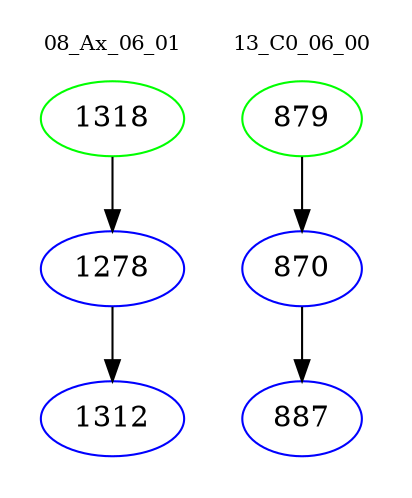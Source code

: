 digraph{
subgraph cluster_0 {
color = white
label = "08_Ax_06_01";
fontsize=10;
T0_1318 [label="1318", color="green"]
T0_1318 -> T0_1278 [color="black"]
T0_1278 [label="1278", color="blue"]
T0_1278 -> T0_1312 [color="black"]
T0_1312 [label="1312", color="blue"]
}
subgraph cluster_1 {
color = white
label = "13_C0_06_00";
fontsize=10;
T1_879 [label="879", color="green"]
T1_879 -> T1_870 [color="black"]
T1_870 [label="870", color="blue"]
T1_870 -> T1_887 [color="black"]
T1_887 [label="887", color="blue"]
}
}

